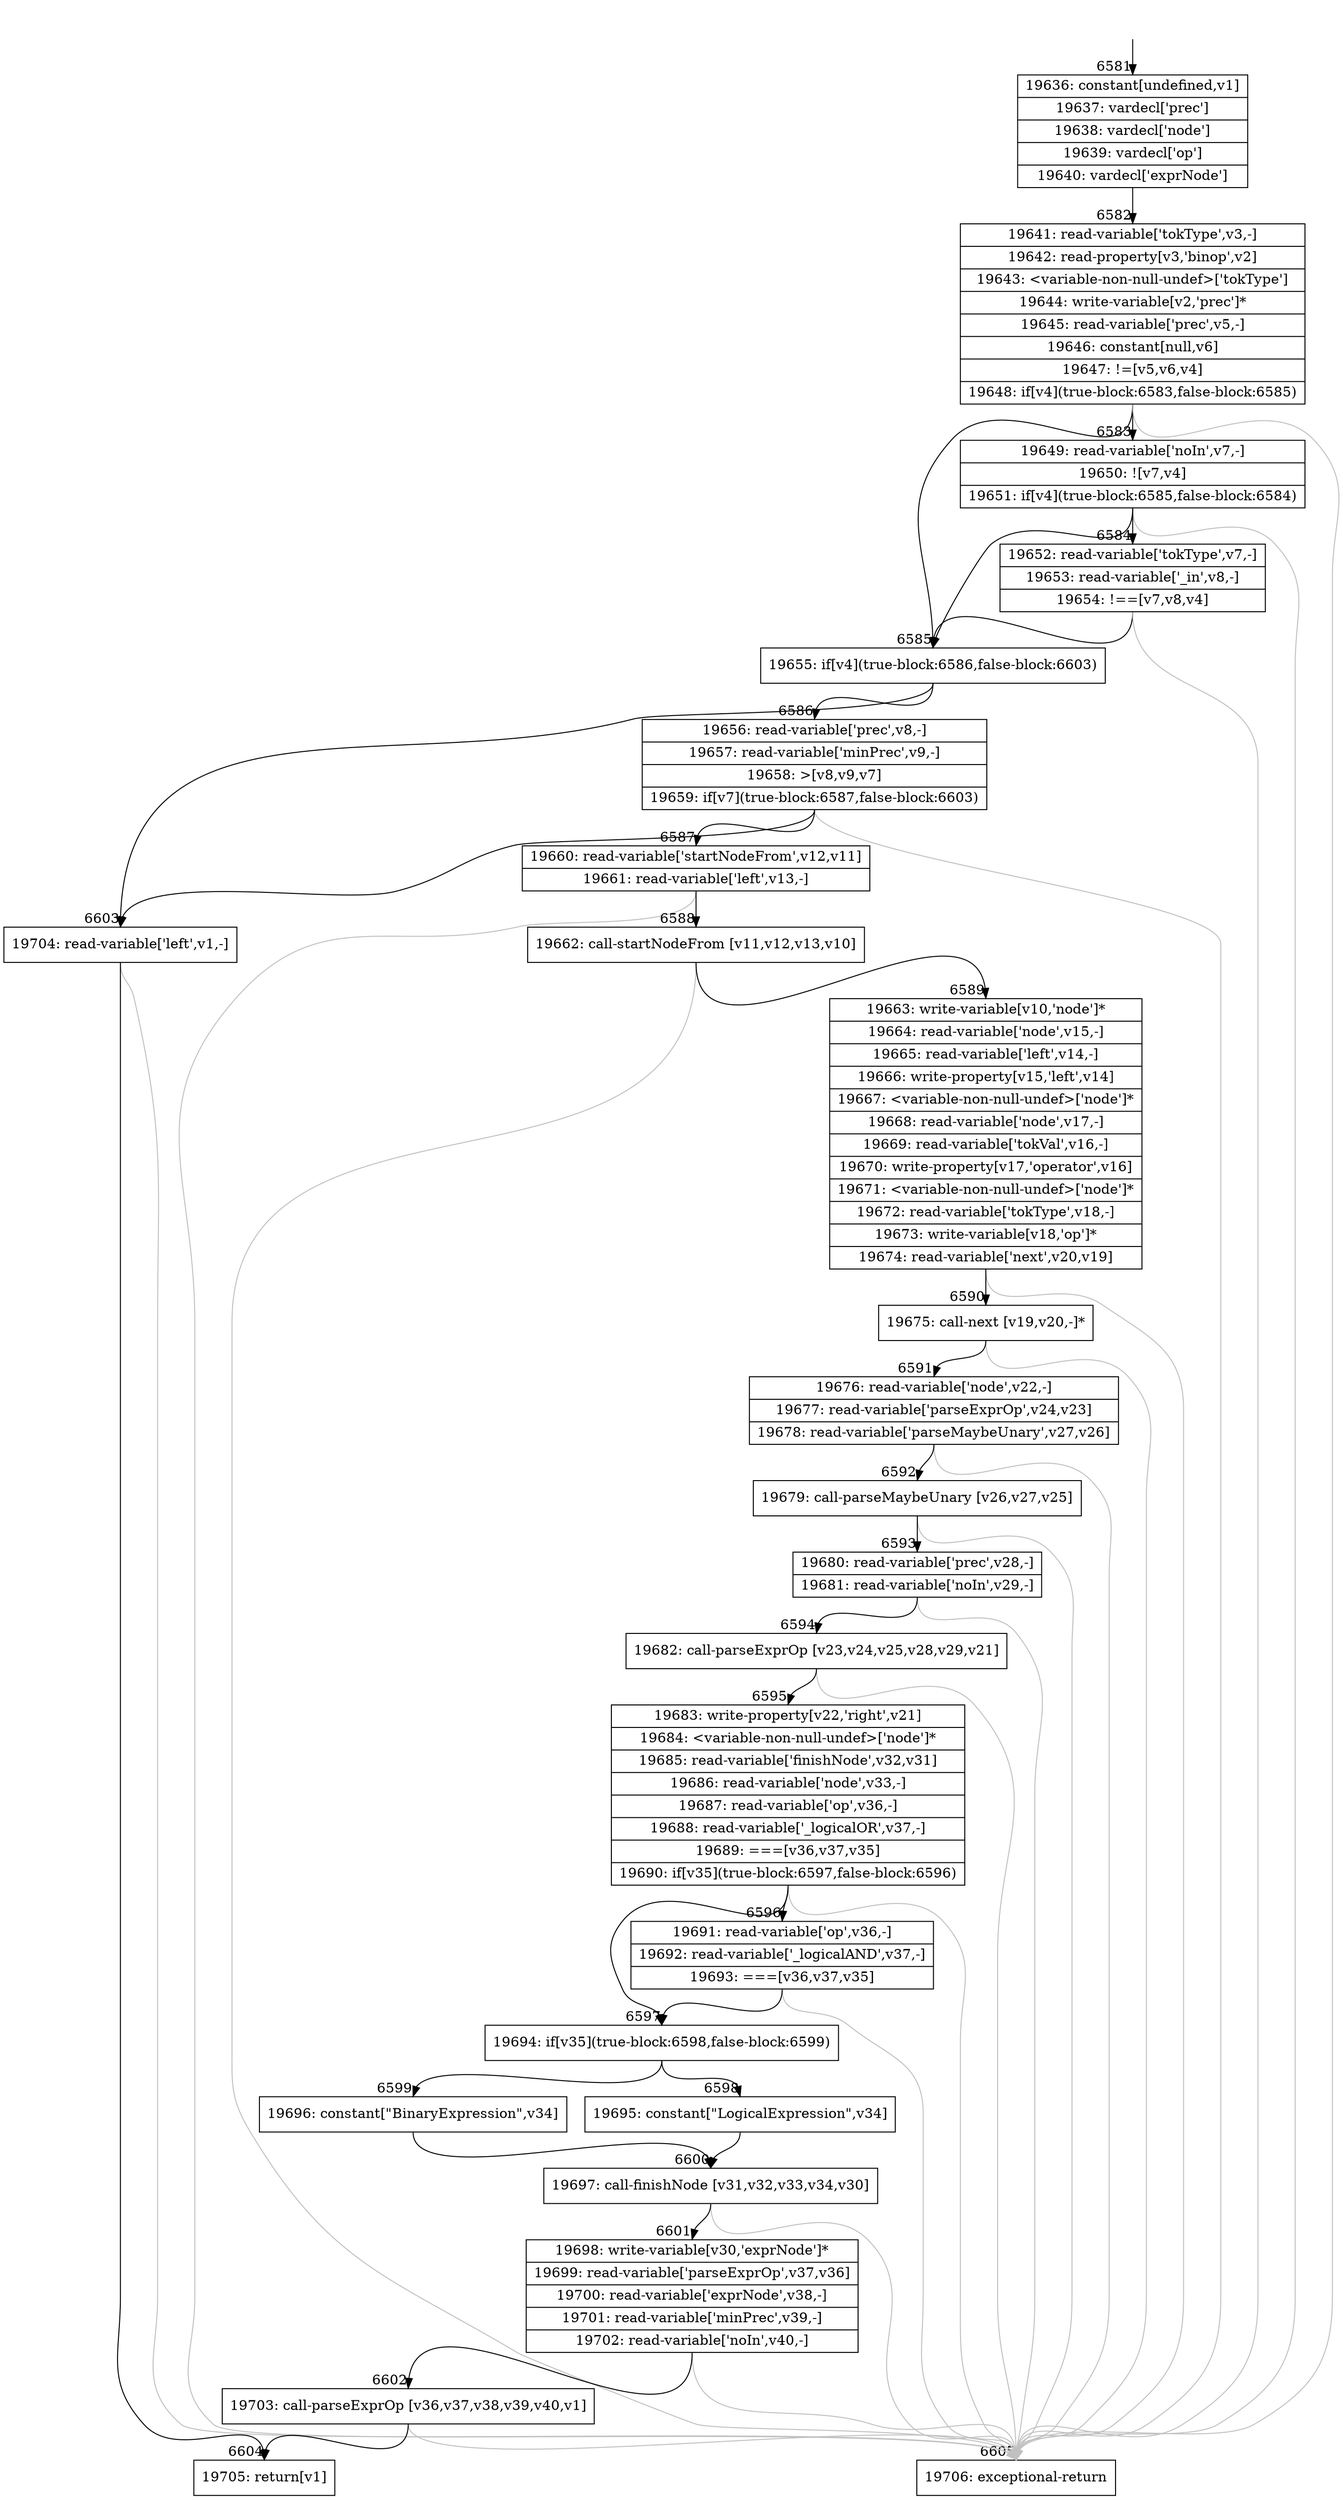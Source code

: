 digraph {
rankdir="TD"
BB_entry374[shape=none,label=""];
BB_entry374 -> BB6581 [tailport=s, headport=n, headlabel="    6581"]
BB6581 [shape=record label="{19636: constant[undefined,v1]|19637: vardecl['prec']|19638: vardecl['node']|19639: vardecl['op']|19640: vardecl['exprNode']}" ] 
BB6581 -> BB6582 [tailport=s, headport=n, headlabel="      6582"]
BB6582 [shape=record label="{19641: read-variable['tokType',v3,-]|19642: read-property[v3,'binop',v2]|19643: \<variable-non-null-undef\>['tokType']|19644: write-variable[v2,'prec']*|19645: read-variable['prec',v5,-]|19646: constant[null,v6]|19647: !=[v5,v6,v4]|19648: if[v4](true-block:6583,false-block:6585)}" ] 
BB6582 -> BB6585 [tailport=s, headport=n, headlabel="      6585"]
BB6582 -> BB6583 [tailport=s, headport=n, headlabel="      6583"]
BB6582 -> BB6605 [tailport=s, headport=n, color=gray, headlabel="      6605"]
BB6583 [shape=record label="{19649: read-variable['noIn',v7,-]|19650: ![v7,v4]|19651: if[v4](true-block:6585,false-block:6584)}" ] 
BB6583 -> BB6585 [tailport=s, headport=n]
BB6583 -> BB6584 [tailport=s, headport=n, headlabel="      6584"]
BB6583 -> BB6605 [tailport=s, headport=n, color=gray]
BB6584 [shape=record label="{19652: read-variable['tokType',v7,-]|19653: read-variable['_in',v8,-]|19654: !==[v7,v8,v4]}" ] 
BB6584 -> BB6585 [tailport=s, headport=n]
BB6584 -> BB6605 [tailport=s, headport=n, color=gray]
BB6585 [shape=record label="{19655: if[v4](true-block:6586,false-block:6603)}" ] 
BB6585 -> BB6586 [tailport=s, headport=n, headlabel="      6586"]
BB6585 -> BB6603 [tailport=s, headport=n, headlabel="      6603"]
BB6586 [shape=record label="{19656: read-variable['prec',v8,-]|19657: read-variable['minPrec',v9,-]|19658: \>[v8,v9,v7]|19659: if[v7](true-block:6587,false-block:6603)}" ] 
BB6586 -> BB6587 [tailport=s, headport=n, headlabel="      6587"]
BB6586 -> BB6603 [tailport=s, headport=n]
BB6586 -> BB6605 [tailport=s, headport=n, color=gray]
BB6587 [shape=record label="{19660: read-variable['startNodeFrom',v12,v11]|19661: read-variable['left',v13,-]}" ] 
BB6587 -> BB6588 [tailport=s, headport=n, headlabel="      6588"]
BB6587 -> BB6605 [tailport=s, headport=n, color=gray]
BB6588 [shape=record label="{19662: call-startNodeFrom [v11,v12,v13,v10]}" ] 
BB6588 -> BB6589 [tailport=s, headport=n, headlabel="      6589"]
BB6588 -> BB6605 [tailport=s, headport=n, color=gray]
BB6589 [shape=record label="{19663: write-variable[v10,'node']*|19664: read-variable['node',v15,-]|19665: read-variable['left',v14,-]|19666: write-property[v15,'left',v14]|19667: \<variable-non-null-undef\>['node']*|19668: read-variable['node',v17,-]|19669: read-variable['tokVal',v16,-]|19670: write-property[v17,'operator',v16]|19671: \<variable-non-null-undef\>['node']*|19672: read-variable['tokType',v18,-]|19673: write-variable[v18,'op']*|19674: read-variable['next',v20,v19]}" ] 
BB6589 -> BB6590 [tailport=s, headport=n, headlabel="      6590"]
BB6589 -> BB6605 [tailport=s, headport=n, color=gray]
BB6590 [shape=record label="{19675: call-next [v19,v20,-]*}" ] 
BB6590 -> BB6591 [tailport=s, headport=n, headlabel="      6591"]
BB6590 -> BB6605 [tailport=s, headport=n, color=gray]
BB6591 [shape=record label="{19676: read-variable['node',v22,-]|19677: read-variable['parseExprOp',v24,v23]|19678: read-variable['parseMaybeUnary',v27,v26]}" ] 
BB6591 -> BB6592 [tailport=s, headport=n, headlabel="      6592"]
BB6591 -> BB6605 [tailport=s, headport=n, color=gray]
BB6592 [shape=record label="{19679: call-parseMaybeUnary [v26,v27,v25]}" ] 
BB6592 -> BB6593 [tailport=s, headport=n, headlabel="      6593"]
BB6592 -> BB6605 [tailport=s, headport=n, color=gray]
BB6593 [shape=record label="{19680: read-variable['prec',v28,-]|19681: read-variable['noIn',v29,-]}" ] 
BB6593 -> BB6594 [tailport=s, headport=n, headlabel="      6594"]
BB6593 -> BB6605 [tailport=s, headport=n, color=gray]
BB6594 [shape=record label="{19682: call-parseExprOp [v23,v24,v25,v28,v29,v21]}" ] 
BB6594 -> BB6595 [tailport=s, headport=n, headlabel="      6595"]
BB6594 -> BB6605 [tailport=s, headport=n, color=gray]
BB6595 [shape=record label="{19683: write-property[v22,'right',v21]|19684: \<variable-non-null-undef\>['node']*|19685: read-variable['finishNode',v32,v31]|19686: read-variable['node',v33,-]|19687: read-variable['op',v36,-]|19688: read-variable['_logicalOR',v37,-]|19689: ===[v36,v37,v35]|19690: if[v35](true-block:6597,false-block:6596)}" ] 
BB6595 -> BB6597 [tailport=s, headport=n, headlabel="      6597"]
BB6595 -> BB6596 [tailport=s, headport=n, headlabel="      6596"]
BB6595 -> BB6605 [tailport=s, headport=n, color=gray]
BB6596 [shape=record label="{19691: read-variable['op',v36,-]|19692: read-variable['_logicalAND',v37,-]|19693: ===[v36,v37,v35]}" ] 
BB6596 -> BB6597 [tailport=s, headport=n]
BB6596 -> BB6605 [tailport=s, headport=n, color=gray]
BB6597 [shape=record label="{19694: if[v35](true-block:6598,false-block:6599)}" ] 
BB6597 -> BB6598 [tailport=s, headport=n, headlabel="      6598"]
BB6597 -> BB6599 [tailport=s, headport=n, headlabel="      6599"]
BB6598 [shape=record label="{19695: constant[\"LogicalExpression\",v34]}" ] 
BB6598 -> BB6600 [tailport=s, headport=n, headlabel="      6600"]
BB6599 [shape=record label="{19696: constant[\"BinaryExpression\",v34]}" ] 
BB6599 -> BB6600 [tailport=s, headport=n]
BB6600 [shape=record label="{19697: call-finishNode [v31,v32,v33,v34,v30]}" ] 
BB6600 -> BB6601 [tailport=s, headport=n, headlabel="      6601"]
BB6600 -> BB6605 [tailport=s, headport=n, color=gray]
BB6601 [shape=record label="{19698: write-variable[v30,'exprNode']*|19699: read-variable['parseExprOp',v37,v36]|19700: read-variable['exprNode',v38,-]|19701: read-variable['minPrec',v39,-]|19702: read-variable['noIn',v40,-]}" ] 
BB6601 -> BB6602 [tailport=s, headport=n, headlabel="      6602"]
BB6601 -> BB6605 [tailport=s, headport=n, color=gray]
BB6602 [shape=record label="{19703: call-parseExprOp [v36,v37,v38,v39,v40,v1]}" ] 
BB6602 -> BB6604 [tailport=s, headport=n, headlabel="      6604"]
BB6602 -> BB6605 [tailport=s, headport=n, color=gray]
BB6603 [shape=record label="{19704: read-variable['left',v1,-]}" ] 
BB6603 -> BB6604 [tailport=s, headport=n]
BB6603 -> BB6605 [tailport=s, headport=n, color=gray]
BB6604 [shape=record label="{19705: return[v1]}" ] 
BB6605 [shape=record label="{19706: exceptional-return}" ] 
//#$~ 6432
}
